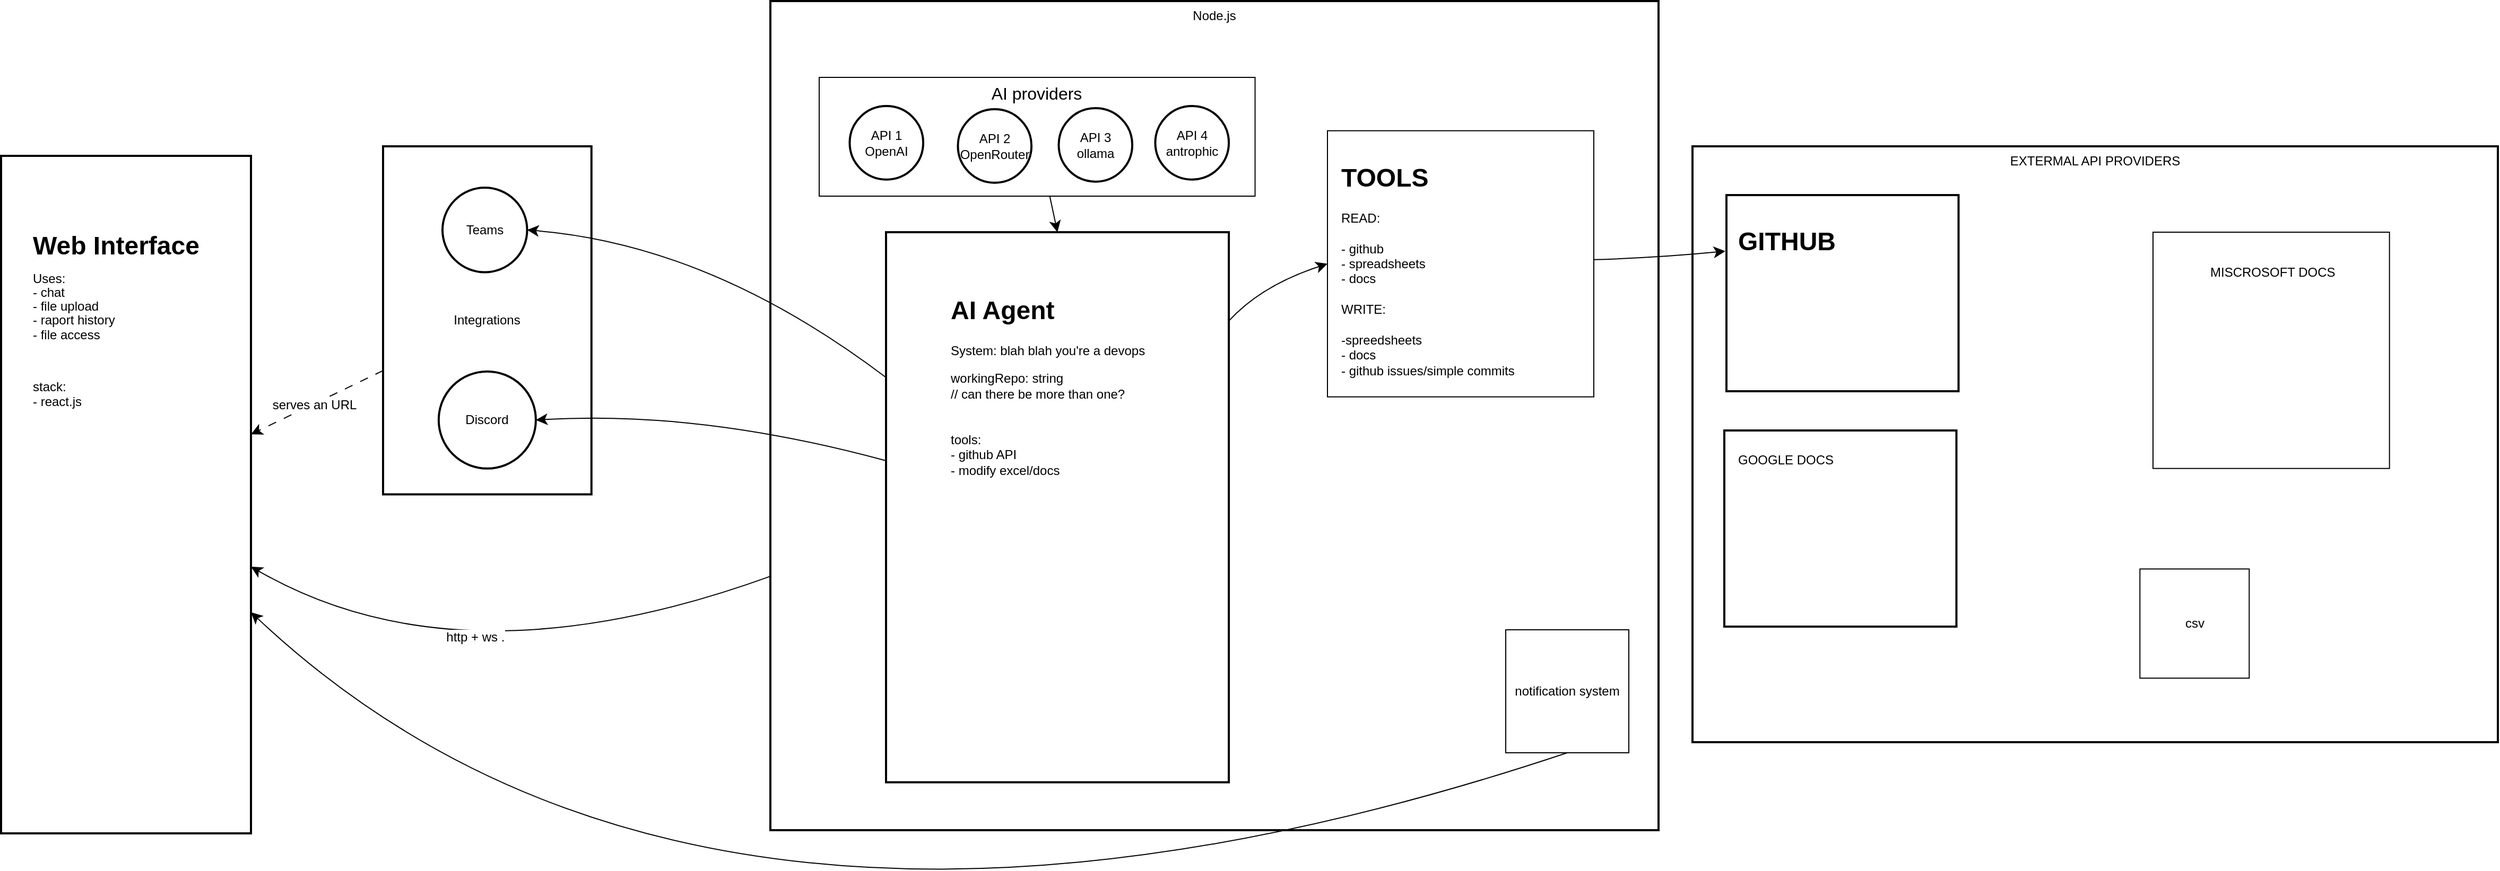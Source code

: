 <mxfile version="26.0.1">
  <diagram name="Strona-1" id="3Ey03jCOjN7yDJ5yqVIj">
    <mxGraphModel dx="3248" dy="2148" grid="0" gridSize="10" guides="1" tooltips="1" connect="1" arrows="1" fold="1" page="0" pageScale="1" pageWidth="827" pageHeight="1169" math="0" shadow="0">
      <root>
        <mxCell id="0" />
        <mxCell id="1" parent="0" />
        <mxCell id="R8jTO43OwTZ_dCQ6szHo-49" style="edgeStyle=none;curved=1;rounded=0;orthogonalLoop=1;jettySize=auto;html=1;fontSize=12;startSize=8;endSize=8;" edge="1" parent="1" source="2" target="12">
          <mxGeometry relative="1" as="geometry">
            <Array as="points">
              <mxPoint x="-132" y="504" />
            </Array>
          </mxGeometry>
        </mxCell>
        <mxCell id="R8jTO43OwTZ_dCQ6szHo-50" value="&amp;nbsp;http + ws ." style="edgeLabel;html=1;align=center;verticalAlign=middle;resizable=0;points=[];fontSize=12;" vertex="1" connectable="0" parent="R8jTO43OwTZ_dCQ6szHo-49">
          <mxGeometry x="0.05" y="-42" relative="1" as="geometry">
            <mxPoint as="offset" />
          </mxGeometry>
        </mxCell>
        <mxCell id="2" value="Node.js" style="whiteSpace=wrap;strokeWidth=2;verticalAlign=top;" parent="1" vertex="1">
          <mxGeometry x="159" y="-144" width="837" height="782" as="geometry" />
        </mxCell>
        <mxCell id="R8jTO43OwTZ_dCQ6szHo-95" style="edgeStyle=none;curved=1;rounded=0;orthogonalLoop=1;jettySize=auto;html=1;entryX=0.5;entryY=0;entryDx=0;entryDy=0;fontSize=12;startSize=8;endSize=8;" edge="1" parent="2" source="R8jTO43OwTZ_dCQ6szHo-91" target="13">
          <mxGeometry relative="1" as="geometry" />
        </mxCell>
        <mxCell id="R8jTO43OwTZ_dCQ6szHo-91" value="" style="rounded=0;whiteSpace=wrap;html=1;fillColor=none;" vertex="1" parent="2">
          <mxGeometry x="46" y="72" width="410.77" height="112" as="geometry" />
        </mxCell>
        <mxCell id="5" value="API 1 OpenAI" style="ellipse;aspect=fixed;strokeWidth=2;whiteSpace=wrap;" parent="2" vertex="1">
          <mxGeometry x="74.733" y="98.999" width="69.316" height="69.316" as="geometry" />
        </mxCell>
        <mxCell id="7" value="API 2 OpenRouter" style="ellipse;aspect=fixed;strokeWidth=2;whiteSpace=wrap;" parent="2" vertex="1">
          <mxGeometry x="176.733" y="102.0" width="69.316" height="69.316" as="geometry" />
        </mxCell>
        <mxCell id="9" value="API 3 ollama" style="ellipse;aspect=fixed;strokeWidth=2;whiteSpace=wrap;" parent="2" vertex="1">
          <mxGeometry x="271.733" y="100.997" width="69.316" height="69.316" as="geometry" />
        </mxCell>
        <mxCell id="10" value="API 4 antrophic" style="ellipse;aspect=fixed;strokeWidth=2;whiteSpace=wrap;" parent="2" vertex="1">
          <mxGeometry x="362.733" y="99.002" width="69.316" height="69.316" as="geometry" />
        </mxCell>
        <mxCell id="R8jTO43OwTZ_dCQ6szHo-97" style="edgeStyle=none;curved=1;rounded=0;orthogonalLoop=1;jettySize=auto;html=1;entryX=0;entryY=0.5;entryDx=0;entryDy=0;fontSize=12;startSize=8;endSize=8;" edge="1" parent="2" source="13" target="R8jTO43OwTZ_dCQ6szHo-55">
          <mxGeometry relative="1" as="geometry">
            <Array as="points">
              <mxPoint x="463" y="268" />
            </Array>
          </mxGeometry>
        </mxCell>
        <mxCell id="13" value="" style="whiteSpace=wrap;strokeWidth=2;" parent="2" vertex="1">
          <mxGeometry x="109" y="218" width="323.05" height="518.82" as="geometry" />
        </mxCell>
        <mxCell id="R8jTO43OwTZ_dCQ6szHo-51" value="&lt;h1 style=&quot;margin-top: 0px;&quot;&gt;AI Agent&lt;br&gt;&lt;/h1&gt;&lt;p&gt;System: blah blah you&#39;re a devops&lt;br&gt;&lt;/p&gt;&lt;div&gt;workingRepo: string&lt;/div&gt;&lt;div&gt;// can there be more than one?&lt;/div&gt;&lt;div&gt;&lt;br&gt;&lt;/div&gt;&lt;div&gt;&lt;br&gt;&lt;/div&gt;&lt;div&gt;tools:&amp;nbsp;&lt;/div&gt;&lt;div&gt;- github API&lt;/div&gt;&lt;div&gt;- modify excel/docs&lt;br&gt;&lt;/div&gt;&lt;div&gt;&lt;br&gt;&lt;/div&gt;" style="text;html=1;whiteSpace=wrap;overflow=hidden;rounded=0;" vertex="1" parent="2">
          <mxGeometry x="168.23" y="270.999" width="204.59" height="287.783" as="geometry" />
        </mxCell>
        <mxCell id="R8jTO43OwTZ_dCQ6szHo-53" value="notification system" style="whiteSpace=wrap;html=1;aspect=fixed;" vertex="1" parent="2">
          <mxGeometry x="693" y="592.986" width="116" height="116" as="geometry" />
        </mxCell>
        <mxCell id="R8jTO43OwTZ_dCQ6szHo-55" value="" style="whiteSpace=wrap;html=1;aspect=fixed;" vertex="1" parent="2">
          <mxGeometry x="525" y="122.303" width="251" height="251" as="geometry" />
        </mxCell>
        <mxCell id="R8jTO43OwTZ_dCQ6szHo-56" value="&lt;h1 style=&quot;margin-top: 0px;&quot;&gt;TOOLS&lt;br&gt;&lt;/h1&gt;READ:&lt;br&gt;&lt;div&gt;&lt;br&gt;&lt;/div&gt;&lt;div&gt;- github&lt;/div&gt;&lt;div&gt;- spreadsheets&lt;/div&gt;&lt;div&gt;- docs&lt;/div&gt;&lt;div&gt;&lt;br&gt;&lt;/div&gt;&lt;div&gt;WRITE:&lt;/div&gt;&lt;div&gt;&lt;br&gt;&lt;/div&gt;&lt;div&gt;-spreedsheets&lt;/div&gt;&lt;div&gt;- docs&lt;/div&gt;&lt;div&gt;- github issues/simple commits&lt;br&gt;&lt;/div&gt;" style="text;html=1;whiteSpace=wrap;overflow=hidden;rounded=0;" vertex="1" parent="2">
          <mxGeometry x="536" y="145.776" width="204.59" height="280.433" as="geometry" />
        </mxCell>
        <mxCell id="R8jTO43OwTZ_dCQ6szHo-93" value="AI providers" style="text;strokeColor=none;fillColor=none;html=1;align=center;verticalAlign=middle;whiteSpace=wrap;rounded=0;fontSize=16;" vertex="1" parent="2">
          <mxGeometry x="199.39" y="72" width="104" height="30" as="geometry" />
        </mxCell>
        <mxCell id="12" value="" style="whiteSpace=wrap;strokeWidth=2;" parent="1" vertex="1">
          <mxGeometry x="-566" y="2" width="235.52" height="639" as="geometry" />
        </mxCell>
        <mxCell id="R8jTO43OwTZ_dCQ6szHo-47" style="edgeStyle=none;curved=1;rounded=0;orthogonalLoop=1;jettySize=auto;html=1;fontSize=12;startSize=8;endSize=8;dashed=1;dashPattern=8 8;" edge="1" parent="1" source="4" target="12">
          <mxGeometry relative="1" as="geometry" />
        </mxCell>
        <mxCell id="R8jTO43OwTZ_dCQ6szHo-48" value="serves an URL" style="edgeLabel;html=1;align=center;verticalAlign=middle;resizable=0;points=[];fontSize=12;" vertex="1" connectable="0" parent="R8jTO43OwTZ_dCQ6szHo-47">
          <mxGeometry x="0.049" y="1" relative="1" as="geometry">
            <mxPoint as="offset" />
          </mxGeometry>
        </mxCell>
        <mxCell id="4" value="Integrations" style="whiteSpace=wrap;strokeWidth=2;" parent="1" vertex="1">
          <mxGeometry x="-206.002" y="-7.003" width="196.383" height="328.271" as="geometry" />
        </mxCell>
        <mxCell id="11" value="Discord" style="ellipse;aspect=fixed;strokeWidth=2;whiteSpace=wrap;" parent="1" vertex="1">
          <mxGeometry x="-153.58" y="205.333" width="91.55" height="91.55" as="geometry" />
        </mxCell>
        <mxCell id="3" value="Teams" style="ellipse;aspect=fixed;strokeWidth=2;whiteSpace=wrap;" parent="1" vertex="1">
          <mxGeometry x="-150.003" y="32.002" width="79.779" height="79.779" as="geometry" />
        </mxCell>
        <mxCell id="R8jTO43OwTZ_dCQ6szHo-45" value="&lt;h1 style=&quot;margin-top: 0px;&quot;&gt;Web Interface&lt;br&gt;&lt;/h1&gt;&lt;p style=&quot;line-height: 10%;&quot;&gt;Uses:&lt;/p&gt;&lt;p style=&quot;line-height: 10%;&quot;&gt;- chat&lt;/p&gt;&lt;p style=&quot;line-height: 10%;&quot;&gt;- file upload&lt;/p&gt;&lt;p style=&quot;line-height: 10%;&quot;&gt;- raport history&lt;/p&gt;&lt;p style=&quot;line-height: 10%;&quot;&gt;- file access&lt;br&gt;&lt;/p&gt;&lt;div&gt;&lt;br&gt;&lt;/div&gt;&lt;div&gt;&lt;br&gt;&lt;/div&gt;&lt;div&gt;stack: &lt;br&gt;&lt;/div&gt;&lt;div&gt;- react.js&lt;br&gt;&lt;/div&gt;" style="text;html=1;whiteSpace=wrap;overflow=hidden;rounded=0;" vertex="1" parent="1">
          <mxGeometry x="-538.24" y="66" width="180" height="204" as="geometry" />
        </mxCell>
        <mxCell id="R8jTO43OwTZ_dCQ6szHo-46" style="edgeStyle=none;curved=1;rounded=0;orthogonalLoop=1;jettySize=auto;html=1;entryX=1;entryY=0.5;entryDx=0;entryDy=0;fontSize=12;startSize=8;endSize=8;" edge="1" parent="1" source="13" target="11">
          <mxGeometry relative="1" as="geometry">
            <Array as="points">
              <mxPoint x="93" y="242" />
            </Array>
          </mxGeometry>
        </mxCell>
        <mxCell id="R8jTO43OwTZ_dCQ6szHo-52" style="edgeStyle=none;curved=1;rounded=0;orthogonalLoop=1;jettySize=auto;html=1;entryX=1;entryY=0.5;entryDx=0;entryDy=0;fontSize=12;startSize=8;endSize=8;" edge="1" parent="1" source="13" target="3">
          <mxGeometry relative="1" as="geometry">
            <Array as="points">
              <mxPoint x="103" y="86" />
            </Array>
          </mxGeometry>
        </mxCell>
        <mxCell id="R8jTO43OwTZ_dCQ6szHo-54" style="edgeStyle=none;curved=1;rounded=0;orthogonalLoop=1;jettySize=auto;html=1;fontSize=12;startSize=8;endSize=8;exitX=0.5;exitY=1;exitDx=0;exitDy=0;" edge="1" parent="1" source="R8jTO43OwTZ_dCQ6szHo-53" target="12">
          <mxGeometry relative="1" as="geometry">
            <Array as="points">
              <mxPoint x="98" y="836" />
            </Array>
          </mxGeometry>
        </mxCell>
        <mxCell id="R8jTO43OwTZ_dCQ6szHo-58" value="EXTERMAL API PROVIDERS" style="whiteSpace=wrap;strokeWidth=2;verticalAlign=top;" vertex="1" parent="1">
          <mxGeometry x="1028" y="-7" width="759" height="562" as="geometry" />
        </mxCell>
        <mxCell id="R8jTO43OwTZ_dCQ6szHo-63" value="" style="whiteSpace=wrap;strokeWidth=2;" vertex="1" parent="R8jTO43OwTZ_dCQ6szHo-58">
          <mxGeometry x="32" y="46" width="218.73" height="185" as="geometry" />
        </mxCell>
        <mxCell id="R8jTO43OwTZ_dCQ6szHo-64" value="&lt;h1 style=&quot;margin-top: 0px;&quot;&gt;GITHUB&lt;br&gt;&lt;/h1&gt;" style="text;html=1;whiteSpace=wrap;overflow=hidden;rounded=0;" vertex="1" parent="R8jTO43OwTZ_dCQ6szHo-58">
          <mxGeometry x="40.735" y="69.001" width="185.524" height="156.215" as="geometry" />
        </mxCell>
        <mxCell id="R8jTO43OwTZ_dCQ6szHo-65" value="csv" style="whiteSpace=wrap;html=1;aspect=fixed;" vertex="1" parent="R8jTO43OwTZ_dCQ6szHo-58">
          <mxGeometry x="421.667" y="398.638" width="102.989" height="102.989" as="geometry" />
        </mxCell>
        <mxCell id="R8jTO43OwTZ_dCQ6szHo-66" value="" style="whiteSpace=wrap;html=1;aspect=fixed;" vertex="1" parent="R8jTO43OwTZ_dCQ6szHo-58">
          <mxGeometry x="433.995" y="80.996" width="222.847" height="222.847" as="geometry" />
        </mxCell>
        <mxCell id="R8jTO43OwTZ_dCQ6szHo-67" value="MISCROSOFT DOCS" style="text;html=1;whiteSpace=wrap;overflow=hidden;rounded=0;" vertex="1" parent="R8jTO43OwTZ_dCQ6szHo-58">
          <mxGeometry x="486.05" y="104.765" width="185.524" height="201.539" as="geometry" />
        </mxCell>
        <mxCell id="R8jTO43OwTZ_dCQ6szHo-89" value="" style="whiteSpace=wrap;strokeWidth=2;" vertex="1" parent="R8jTO43OwTZ_dCQ6szHo-58">
          <mxGeometry x="30" y="268" width="218.73" height="185" as="geometry" />
        </mxCell>
        <mxCell id="R8jTO43OwTZ_dCQ6szHo-90" value="GOOGLE DOCS" style="text;html=1;whiteSpace=wrap;overflow=hidden;rounded=0;" vertex="1" parent="R8jTO43OwTZ_dCQ6szHo-58">
          <mxGeometry x="40.735" y="282.391" width="185.524" height="156.215" as="geometry" />
        </mxCell>
        <mxCell id="R8jTO43OwTZ_dCQ6szHo-78" style="edgeStyle=none;curved=1;rounded=0;orthogonalLoop=1;jettySize=auto;html=1;entryX=-0.005;entryY=0.286;entryDx=0;entryDy=0;entryPerimeter=0;fontSize=12;startSize=8;endSize=8;" edge="1" parent="1" source="R8jTO43OwTZ_dCQ6szHo-55" target="R8jTO43OwTZ_dCQ6szHo-63">
          <mxGeometry relative="1" as="geometry">
            <Array as="points">
              <mxPoint x="997" y="98" />
            </Array>
          </mxGeometry>
        </mxCell>
      </root>
    </mxGraphModel>
  </diagram>
</mxfile>
